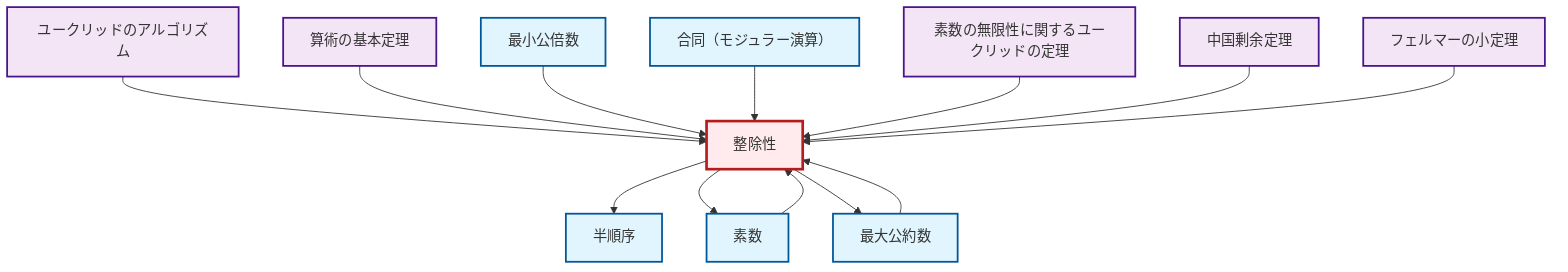 graph TD
    classDef definition fill:#e1f5fe,stroke:#01579b,stroke-width:2px
    classDef theorem fill:#f3e5f5,stroke:#4a148c,stroke-width:2px
    classDef axiom fill:#fff3e0,stroke:#e65100,stroke-width:2px
    classDef example fill:#e8f5e9,stroke:#1b5e20,stroke-width:2px
    classDef current fill:#ffebee,stroke:#b71c1c,stroke-width:3px
    thm-chinese-remainder["中国剰余定理"]:::theorem
    def-divisibility["整除性"]:::definition
    thm-fermat-little["フェルマーの小定理"]:::theorem
    thm-fundamental-arithmetic["算術の基本定理"]:::theorem
    def-prime["素数"]:::definition
    def-gcd["最大公約数"]:::definition
    def-congruence["合同（モジュラー演算）"]:::definition
    thm-euclid-infinitude-primes["素数の無限性に関するユークリッドの定理"]:::theorem
    thm-euclidean-algorithm["ユークリッドのアルゴリズム"]:::theorem
    def-partial-order["半順序"]:::definition
    def-lcm["最小公倍数"]:::definition
    thm-euclidean-algorithm --> def-divisibility
    def-gcd --> def-divisibility
    thm-fundamental-arithmetic --> def-divisibility
    def-lcm --> def-divisibility
    def-congruence --> def-divisibility
    def-divisibility --> def-partial-order
    def-divisibility --> def-prime
    thm-euclid-infinitude-primes --> def-divisibility
    thm-chinese-remainder --> def-divisibility
    def-divisibility --> def-gcd
    thm-fermat-little --> def-divisibility
    def-prime --> def-divisibility
    class def-divisibility current